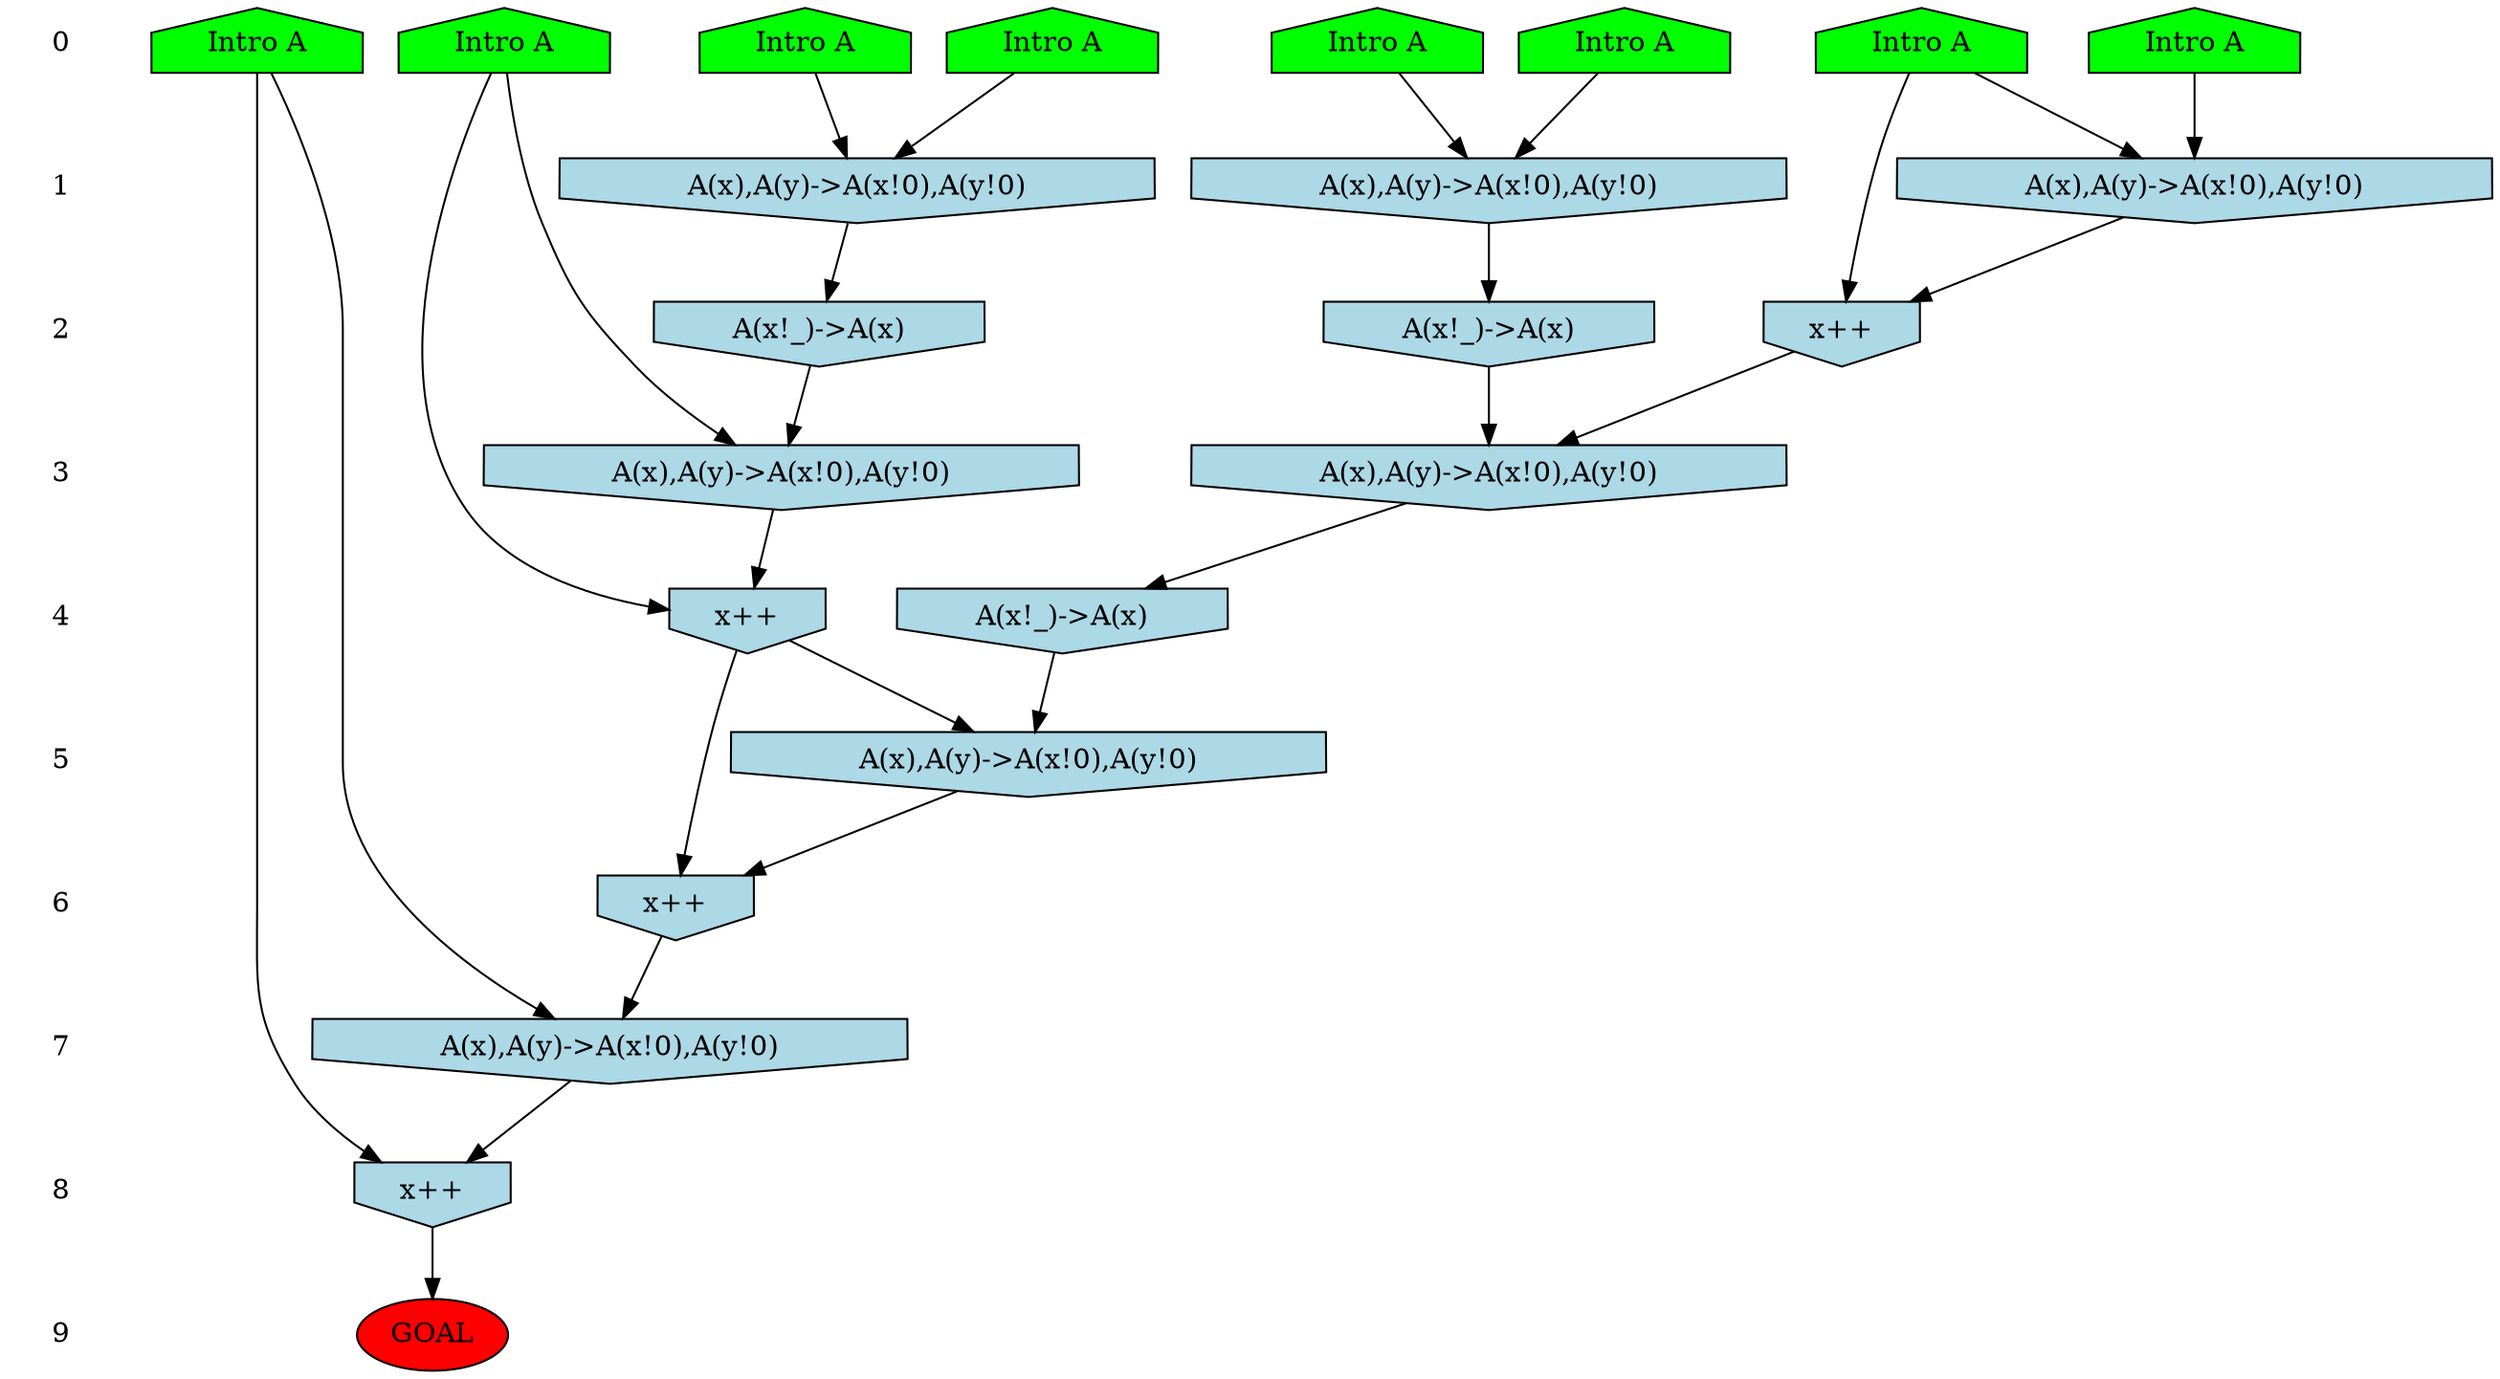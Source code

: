 /* Compression of 3 causal flows obtained in average at 2.086759E+00 t.u */
/* Compressed causal flows were: [476;602;715] */
digraph G{
 ranksep=.5 ; 
{ rank = same ; "0" [shape=plaintext] ; node_1 [label ="Intro A", shape=house, style=filled, fillcolor=green] ;
node_2 [label ="Intro A", shape=house, style=filled, fillcolor=green] ;
node_3 [label ="Intro A", shape=house, style=filled, fillcolor=green] ;
node_4 [label ="Intro A", shape=house, style=filled, fillcolor=green] ;
node_5 [label ="Intro A", shape=house, style=filled, fillcolor=green] ;
node_6 [label ="Intro A", shape=house, style=filled, fillcolor=green] ;
node_7 [label ="Intro A", shape=house, style=filled, fillcolor=green] ;
node_8 [label ="Intro A", shape=house, style=filled, fillcolor=green] ;
}
{ rank = same ; "1" [shape=plaintext] ; node_9 [label="A(x),A(y)->A(x!0),A(y!0)", shape=invhouse, style=filled, fillcolor = lightblue] ;
node_11 [label="A(x),A(y)->A(x!0),A(y!0)", shape=invhouse, style=filled, fillcolor = lightblue] ;
node_12 [label="A(x),A(y)->A(x!0),A(y!0)", shape=invhouse, style=filled, fillcolor = lightblue] ;
}
{ rank = same ; "2" [shape=plaintext] ; node_10 [label="A(x!_)->A(x)", shape=invhouse, style=filled, fillcolor = lightblue] ;
node_13 [label="A(x!_)->A(x)", shape=invhouse, style=filled, fillcolor = lightblue] ;
node_14 [label="x++", shape=invhouse, style=filled, fillcolor = lightblue] ;
}
{ rank = same ; "3" [shape=plaintext] ; node_15 [label="A(x),A(y)->A(x!0),A(y!0)", shape=invhouse, style=filled, fillcolor = lightblue] ;
node_16 [label="A(x),A(y)->A(x!0),A(y!0)", shape=invhouse, style=filled, fillcolor = lightblue] ;
}
{ rank = same ; "4" [shape=plaintext] ; node_17 [label="x++", shape=invhouse, style=filled, fillcolor = lightblue] ;
node_18 [label="A(x!_)->A(x)", shape=invhouse, style=filled, fillcolor = lightblue] ;
}
{ rank = same ; "5" [shape=plaintext] ; node_19 [label="A(x),A(y)->A(x!0),A(y!0)", shape=invhouse, style=filled, fillcolor = lightblue] ;
}
{ rank = same ; "6" [shape=plaintext] ; node_20 [label="x++", shape=invhouse, style=filled, fillcolor = lightblue] ;
}
{ rank = same ; "7" [shape=plaintext] ; node_21 [label="A(x),A(y)->A(x!0),A(y!0)", shape=invhouse, style=filled, fillcolor = lightblue] ;
}
{ rank = same ; "8" [shape=plaintext] ; node_22 [label="x++", shape=invhouse, style=filled, fillcolor = lightblue] ;
}
{ rank = same ; "9" [shape=plaintext] ; node_23 [label ="GOAL", style=filled, fillcolor=red] ;
}
"0" -> "1" [style="invis"]; 
"1" -> "2" [style="invis"]; 
"2" -> "3" [style="invis"]; 
"3" -> "4" [style="invis"]; 
"4" -> "5" [style="invis"]; 
"5" -> "6" [style="invis"]; 
"6" -> "7" [style="invis"]; 
"7" -> "8" [style="invis"]; 
"8" -> "9" [style="invis"]; 
node_4 -> node_9
node_6 -> node_9
node_9 -> node_10
node_3 -> node_11
node_8 -> node_11
node_2 -> node_12
node_7 -> node_12
node_12 -> node_13
node_8 -> node_14
node_11 -> node_14
node_5 -> node_15
node_10 -> node_15
node_13 -> node_16
node_14 -> node_16
node_5 -> node_17
node_15 -> node_17
node_16 -> node_18
node_17 -> node_19
node_18 -> node_19
node_17 -> node_20
node_19 -> node_20
node_1 -> node_21
node_20 -> node_21
node_1 -> node_22
node_21 -> node_22
node_22 -> node_23
}
/*
 Dot generation time: 0.000165
*/